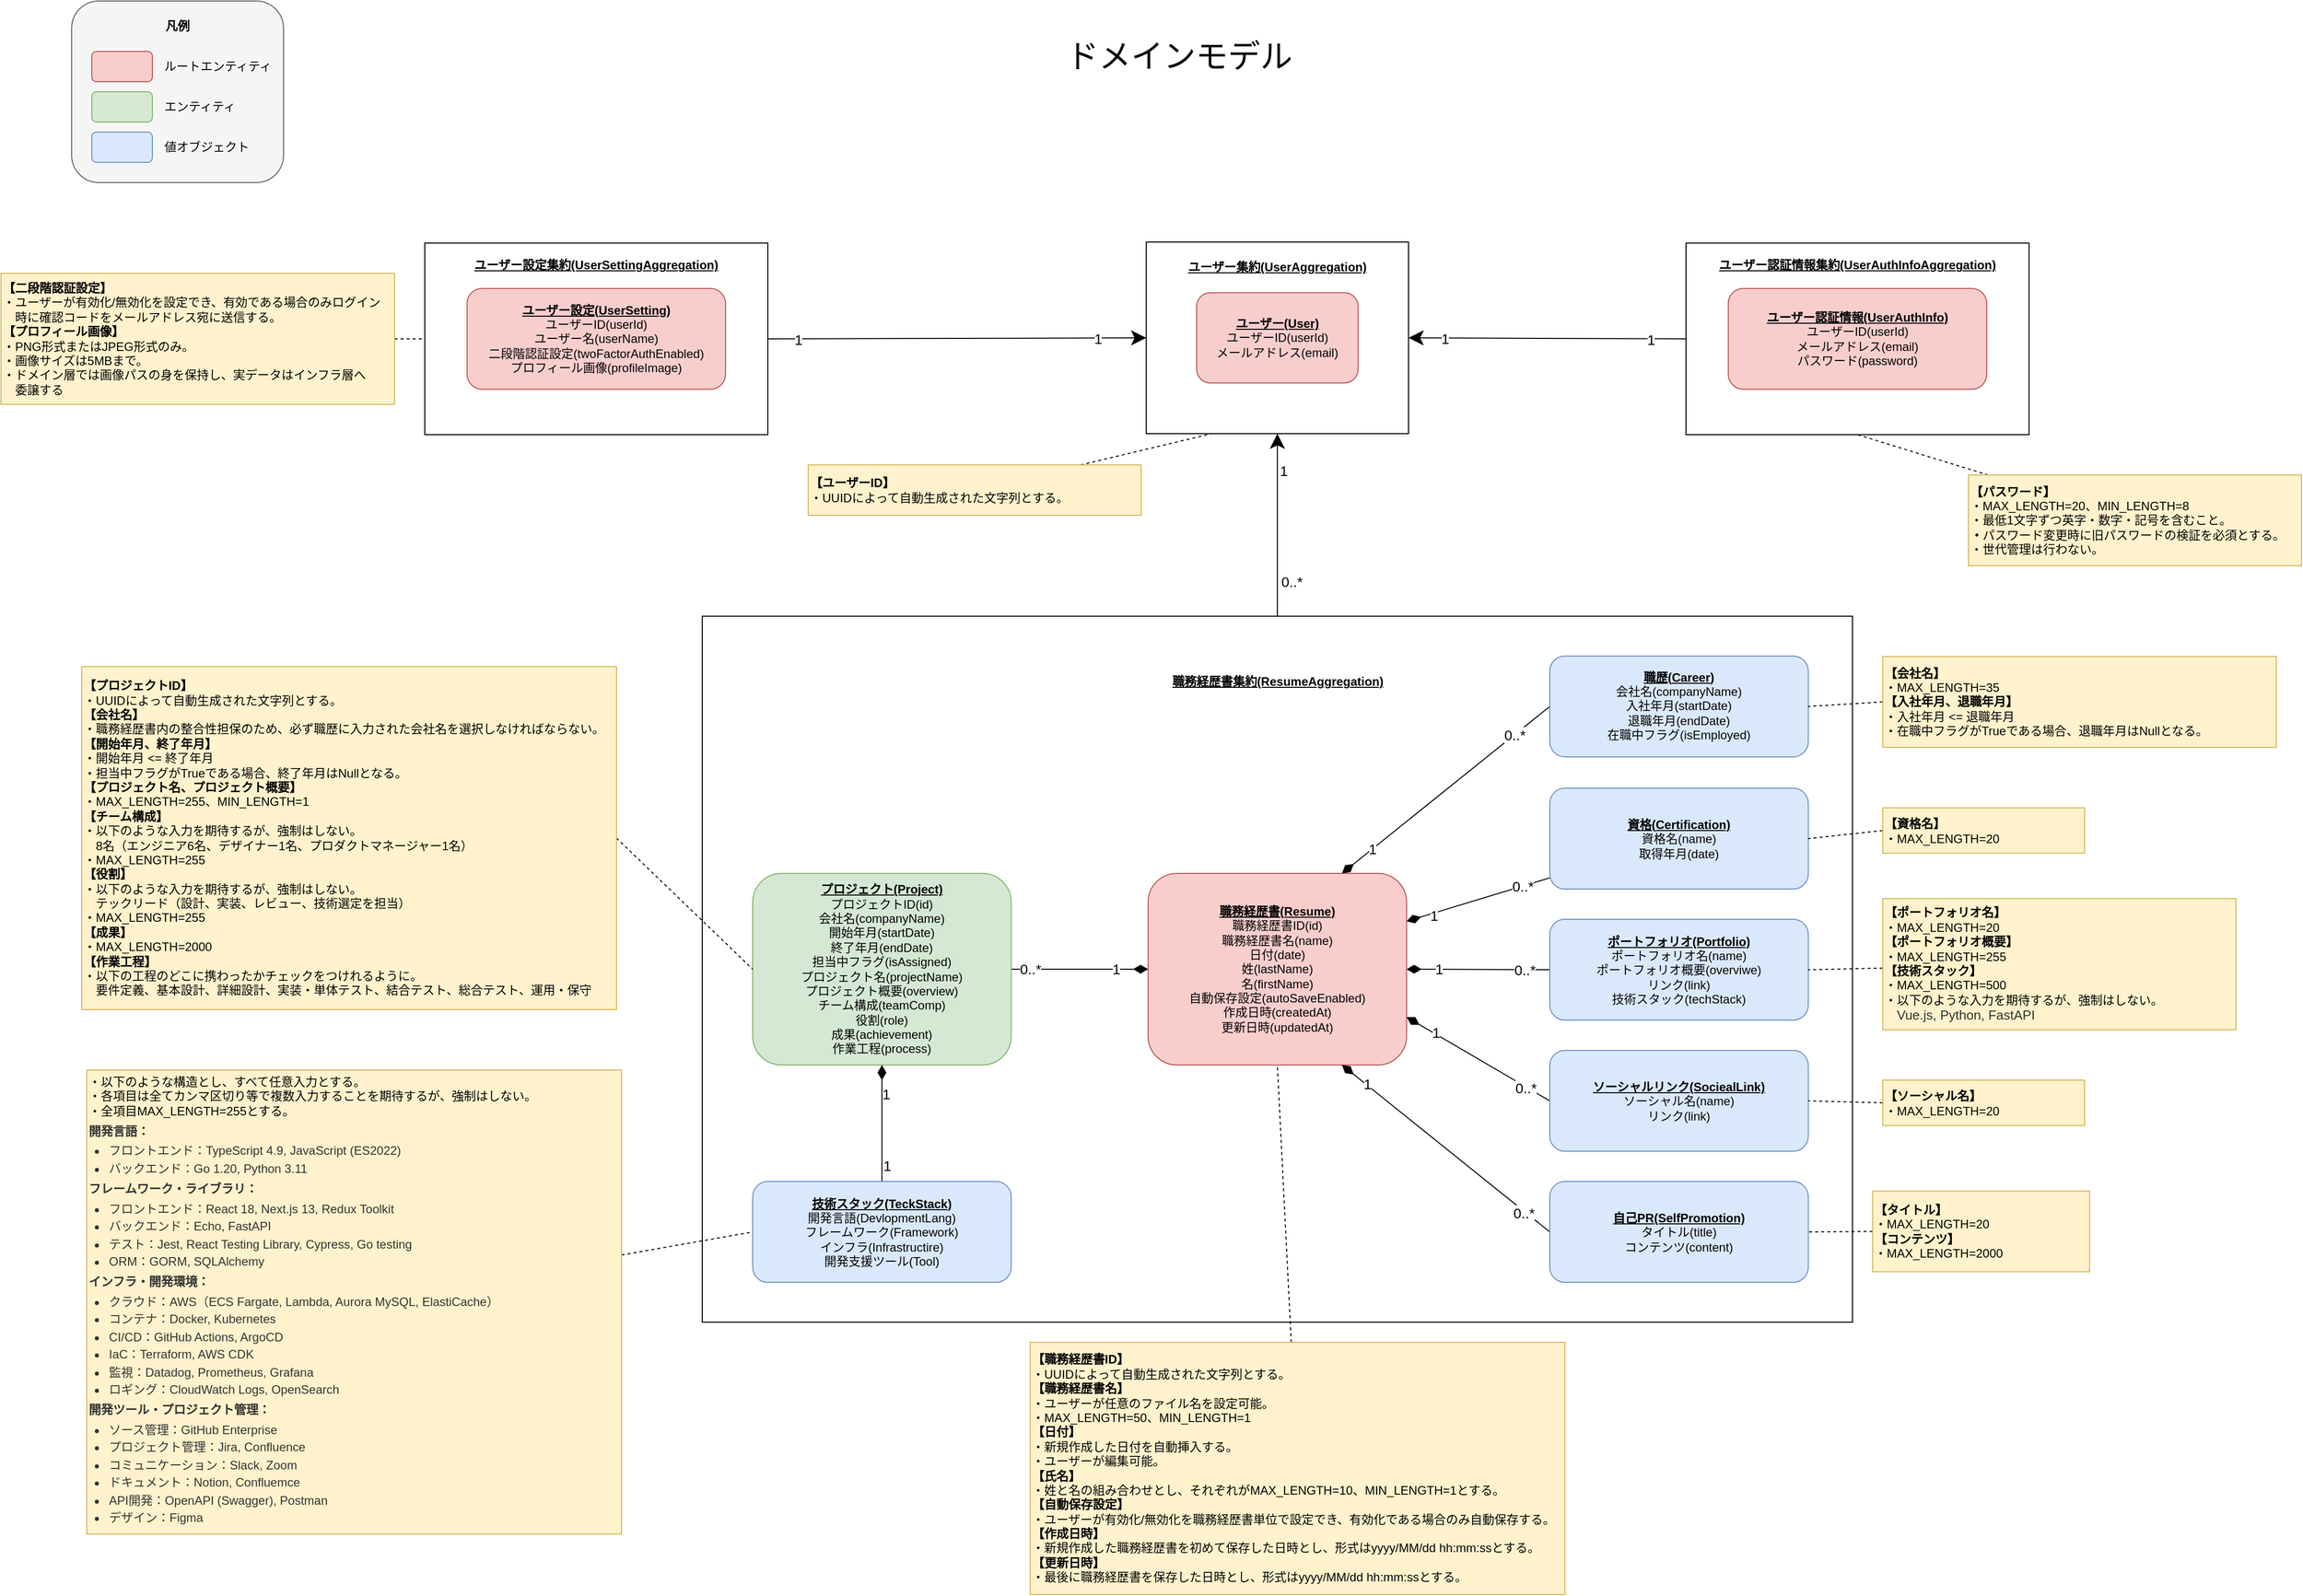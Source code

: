 <mxfile version="26.0.4">
  <diagram name="ページ1" id="oXaW7aQPTFVuqWrh0Pf7">
    <mxGraphModel dx="1912" dy="1139" grid="1" gridSize="10" guides="1" tooltips="1" connect="1" arrows="1" fold="1" page="1" pageScale="1" pageWidth="1169" pageHeight="1654" math="0" shadow="0">
      <root>
        <mxCell id="0" />
        <mxCell id="1" parent="0" />
        <mxCell id="-X1_m2EYrhHD0JWwDC6E-24" value="" style="group" parent="1" vertex="1" connectable="0">
          <mxGeometry x="1700" y="280" width="340" height="190" as="geometry" />
        </mxCell>
        <mxCell id="-X1_m2EYrhHD0JWwDC6E-25" value="" style="rounded=0;whiteSpace=wrap;html=1;align=center;" parent="-X1_m2EYrhHD0JWwDC6E-24" vertex="1">
          <mxGeometry width="340" height="190" as="geometry" />
        </mxCell>
        <mxCell id="-X1_m2EYrhHD0JWwDC6E-26" value="&lt;b&gt;&lt;u&gt;ユーザー認証情報集約(UserAuthInfoAggregation)&lt;/u&gt;&lt;/b&gt;" style="text;html=1;align=center;verticalAlign=middle;whiteSpace=wrap;rounded=0;" parent="-X1_m2EYrhHD0JWwDC6E-24" vertex="1">
          <mxGeometry x="27.02" y="7.037" width="285.95" height="29.999" as="geometry" />
        </mxCell>
        <mxCell id="-X1_m2EYrhHD0JWwDC6E-27" value="&lt;b&gt;&lt;u&gt;ユーザー認証情報(UserAuthInfo)&lt;/u&gt;&lt;/b&gt;&lt;br&gt;ユーザーID(userId)&lt;br&gt;メールアドレス(email)&lt;br&gt;パスワード(password)" style="rounded=1;whiteSpace=wrap;html=1;aspect=fixed;fillColor=#f8cecc;strokeColor=#b85450;" parent="-X1_m2EYrhHD0JWwDC6E-24" vertex="1">
          <mxGeometry x="41.89" y="45.001" width="256.21" height="100" as="geometry" />
        </mxCell>
        <mxCell id="-X1_m2EYrhHD0JWwDC6E-133" value="" style="group" parent="1" vertex="1" connectable="0">
          <mxGeometry x="450" y="280" width="340" height="190" as="geometry" />
        </mxCell>
        <mxCell id="-X1_m2EYrhHD0JWwDC6E-134" value="" style="rounded=0;whiteSpace=wrap;html=1;align=center;" parent="-X1_m2EYrhHD0JWwDC6E-133" vertex="1">
          <mxGeometry width="340" height="190" as="geometry" />
        </mxCell>
        <mxCell id="-X1_m2EYrhHD0JWwDC6E-135" value="&lt;b&gt;&lt;u&gt;ユーザー設定集約(UserSettingAggregation)&lt;/u&gt;&lt;/b&gt;" style="text;html=1;align=center;verticalAlign=middle;whiteSpace=wrap;rounded=0;" parent="-X1_m2EYrhHD0JWwDC6E-133" vertex="1">
          <mxGeometry x="27.02" y="7.037" width="285.95" height="29.999" as="geometry" />
        </mxCell>
        <mxCell id="-X1_m2EYrhHD0JWwDC6E-136" value="&lt;b&gt;&lt;u&gt;ユーザー設定(UserSetting)&lt;/u&gt;&lt;/b&gt;&lt;br&gt;ユーザーID(userId)&lt;br&gt;ユーザー名(userName)&lt;br&gt;二段階認証設定(twoFactorAuthEnabled)&lt;br&gt;プロフィール画像(profileImage)" style="rounded=1;whiteSpace=wrap;html=1;aspect=fixed;fillColor=#f8cecc;strokeColor=#b85450;" parent="-X1_m2EYrhHD0JWwDC6E-133" vertex="1">
          <mxGeometry x="41.89" y="45.001" width="256.21" height="100" as="geometry" />
        </mxCell>
        <mxCell id="-X1_m2EYrhHD0JWwDC6E-205" value="" style="group" parent="1" vertex="1" connectable="0">
          <mxGeometry x="110" y="650" width="2175" height="970" as="geometry" />
        </mxCell>
        <mxCell id="-X1_m2EYrhHD0JWwDC6E-150" value="" style="group;" parent="-X1_m2EYrhHD0JWwDC6E-205" vertex="1" connectable="0">
          <mxGeometry x="615" width="1140" height="730.001" as="geometry" />
        </mxCell>
        <mxCell id="-X1_m2EYrhHD0JWwDC6E-209" style="rounded=0;orthogonalLoop=1;jettySize=auto;html=1;exitX=0.5;exitY=0;exitDx=0;exitDy=0;entryX=0.5;entryY=1;entryDx=0;entryDy=0;endSize=12;" parent="-X1_m2EYrhHD0JWwDC6E-150" source="-X1_m2EYrhHD0JWwDC6E-151" target="-X1_m2EYrhHD0JWwDC6E-2" edge="1">
          <mxGeometry relative="1" as="geometry" />
        </mxCell>
        <mxCell id="-X1_m2EYrhHD0JWwDC6E-210" value="&lt;font style=&quot;font-size: 14px;&quot;&gt;0..*&lt;/font&gt;" style="edgeLabel;html=1;align=center;verticalAlign=middle;resizable=0;points=[];" parent="-X1_m2EYrhHD0JWwDC6E-209" vertex="1" connectable="0">
          <mxGeometry x="-0.624" y="1" relative="1" as="geometry">
            <mxPoint x="15" as="offset" />
          </mxGeometry>
        </mxCell>
        <mxCell id="-X1_m2EYrhHD0JWwDC6E-211" value="&lt;font style=&quot;font-size: 14px;&quot;&gt;1&lt;/font&gt;" style="edgeLabel;html=1;align=center;verticalAlign=middle;resizable=0;points=[];" parent="-X1_m2EYrhHD0JWwDC6E-209" vertex="1" connectable="0">
          <mxGeometry x="0.595" y="-1" relative="1" as="geometry">
            <mxPoint x="5" as="offset" />
          </mxGeometry>
        </mxCell>
        <mxCell id="-X1_m2EYrhHD0JWwDC6E-151" value="" style="rounded=0;whiteSpace=wrap;html=1;align=center;" parent="-X1_m2EYrhHD0JWwDC6E-150" vertex="1">
          <mxGeometry width="1140" height="700" as="geometry" />
        </mxCell>
        <mxCell id="-X1_m2EYrhHD0JWwDC6E-152" value="&lt;b&gt;&lt;u&gt;職務経歴書集約(Resume&lt;/u&gt;&lt;/b&gt;&lt;b&gt;&lt;u&gt;Aggregation)&lt;/u&gt;&lt;/b&gt;" style="text;html=1;align=center;verticalAlign=middle;whiteSpace=wrap;rounded=0;" parent="-X1_m2EYrhHD0JWwDC6E-150" vertex="1">
          <mxGeometry x="90.596" y="20.699" width="958.774" height="88.238" as="geometry" />
        </mxCell>
        <mxCell id="-X1_m2EYrhHD0JWwDC6E-153" value="&lt;b&gt;&lt;u&gt;職務経歴書(Resume)&lt;/u&gt;&lt;/b&gt;&lt;div&gt;職務経歴書ID(id)&lt;br&gt;職務経歴書名(name)&lt;br&gt;日付(date)&lt;br&gt;姓(lastName)&lt;br&gt;名(firstName)&lt;br&gt;自動保存設定(autoSaveEnabled)&lt;/div&gt;&lt;div&gt;作成日時(createdAt)&lt;br&gt;更新日時(updatedAt)&lt;/div&gt;" style="rounded=1;whiteSpace=wrap;html=1;fillColor=#f8cecc;strokeColor=#b85450;" parent="-X1_m2EYrhHD0JWwDC6E-150" vertex="1">
          <mxGeometry x="441.88" y="255.001" width="256.21" height="190" as="geometry" />
        </mxCell>
        <mxCell id="-X1_m2EYrhHD0JWwDC6E-166" style="rounded=0;orthogonalLoop=1;jettySize=auto;html=1;exitX=1;exitY=0.5;exitDx=0;exitDy=0;entryX=0;entryY=0.5;entryDx=0;entryDy=0;endArrow=diamondThin;endFill=1;endSize=12;" parent="-X1_m2EYrhHD0JWwDC6E-150" source="-X1_m2EYrhHD0JWwDC6E-154" target="-X1_m2EYrhHD0JWwDC6E-153" edge="1">
          <mxGeometry relative="1" as="geometry" />
        </mxCell>
        <mxCell id="-X1_m2EYrhHD0JWwDC6E-168" value="&lt;font style=&quot;font-size: 14px;&quot;&gt;0..*&lt;/font&gt;" style="edgeLabel;html=1;align=center;verticalAlign=middle;resizable=0;points=[];" parent="-X1_m2EYrhHD0JWwDC6E-166" vertex="1" connectable="0">
          <mxGeometry x="-0.748" y="-1" relative="1" as="geometry">
            <mxPoint x="2" y="-1" as="offset" />
          </mxGeometry>
        </mxCell>
        <mxCell id="-X1_m2EYrhHD0JWwDC6E-169" value="&lt;font style=&quot;font-size: 14px;&quot;&gt;1&lt;/font&gt;" style="edgeLabel;html=1;align=center;verticalAlign=middle;resizable=0;points=[];" parent="-X1_m2EYrhHD0JWwDC6E-166" vertex="1" connectable="0">
          <mxGeometry x="0.392" y="-2" relative="1" as="geometry">
            <mxPoint x="9" y="-2" as="offset" />
          </mxGeometry>
        </mxCell>
        <mxCell id="-X1_m2EYrhHD0JWwDC6E-154" value="&lt;b&gt;&lt;u&gt;プロジェクト(Project)&lt;/u&gt;&lt;/b&gt;&lt;div&gt;プロジェクトID(id)&lt;br&gt;会社名(companyName)&lt;br&gt;開始年月(startDate)&lt;br&gt;終了年月(endDate)&lt;br&gt;担当中フラグ(isAssigned)&lt;br&gt;プロジェクト名(projectName)&lt;br&gt;プロジェクト概要(overview)&lt;br&gt;チーム構成(teamComp)&lt;br&gt;役割(role)&lt;br&gt;成果(achievement)&lt;br&gt;作業工程(process)&lt;br&gt;&lt;/div&gt;" style="rounded=1;whiteSpace=wrap;html=1;fillColor=#d5e8d4;strokeColor=#82b366;" parent="-X1_m2EYrhHD0JWwDC6E-150" vertex="1">
          <mxGeometry x="50" y="255" width="256.21" height="190" as="geometry" />
        </mxCell>
        <mxCell id="-X1_m2EYrhHD0JWwDC6E-164" style="rounded=0;orthogonalLoop=1;jettySize=auto;html=1;exitX=0;exitY=0.5;exitDx=0;exitDy=0;entryX=0.75;entryY=0;entryDx=0;entryDy=0;endArrow=diamondThin;endFill=1;endSize=12;" parent="-X1_m2EYrhHD0JWwDC6E-150" source="-X1_m2EYrhHD0JWwDC6E-128" target="-X1_m2EYrhHD0JWwDC6E-153" edge="1">
          <mxGeometry relative="1" as="geometry" />
        </mxCell>
        <mxCell id="-X1_m2EYrhHD0JWwDC6E-174" value="&lt;font style=&quot;font-size: 14px;&quot;&gt;1&lt;/font&gt;" style="edgeLabel;html=1;align=center;verticalAlign=middle;resizable=0;points=[];" parent="-X1_m2EYrhHD0JWwDC6E-164" vertex="1" connectable="0">
          <mxGeometry x="0.706" relative="1" as="geometry">
            <mxPoint as="offset" />
          </mxGeometry>
        </mxCell>
        <mxCell id="-X1_m2EYrhHD0JWwDC6E-175" value="&lt;font style=&quot;font-size: 14px;&quot;&gt;0..*&lt;/font&gt;" style="edgeLabel;html=1;align=center;verticalAlign=middle;resizable=0;points=[];" parent="-X1_m2EYrhHD0JWwDC6E-164" vertex="1" connectable="0">
          <mxGeometry x="-0.658" relative="1" as="geometry">
            <mxPoint as="offset" />
          </mxGeometry>
        </mxCell>
        <mxCell id="-X1_m2EYrhHD0JWwDC6E-128" value="&lt;b&gt;&lt;u&gt;職歴(&lt;/u&gt;&lt;/b&gt;&lt;b&gt;&lt;u&gt;Career&lt;/u&gt;&lt;/b&gt;&lt;b&gt;&lt;u&gt;)&lt;/u&gt;&lt;/b&gt;&lt;br&gt;会社名(companyName)&lt;br&gt;入社年月(startDate)&lt;br&gt;退職年月(endDate)&lt;br&gt;在職中フラグ(isEmployed)" style="rounded=1;whiteSpace=wrap;html=1;aspect=fixed;fillColor=#dae8fc;strokeColor=#6c8ebf;" parent="-X1_m2EYrhHD0JWwDC6E-150" vertex="1">
          <mxGeometry x="840" y="39.471" width="256.21" height="100" as="geometry" />
        </mxCell>
        <mxCell id="-X1_m2EYrhHD0JWwDC6E-157" style="rounded=0;orthogonalLoop=1;jettySize=auto;html=1;entryX=1;entryY=0.25;entryDx=0;entryDy=0;endArrow=diamondThin;endFill=1;endSize=12;" parent="-X1_m2EYrhHD0JWwDC6E-150" source="-X1_m2EYrhHD0JWwDC6E-132" target="-X1_m2EYrhHD0JWwDC6E-153" edge="1">
          <mxGeometry relative="1" as="geometry" />
        </mxCell>
        <mxCell id="-X1_m2EYrhHD0JWwDC6E-176" value="&lt;font style=&quot;font-size: 14px;&quot;&gt;1&lt;/font&gt;" style="edgeLabel;html=1;align=center;verticalAlign=middle;resizable=0;points=[];" parent="-X1_m2EYrhHD0JWwDC6E-157" vertex="1" connectable="0">
          <mxGeometry x="0.633" y="2" relative="1" as="geometry">
            <mxPoint as="offset" />
          </mxGeometry>
        </mxCell>
        <mxCell id="-X1_m2EYrhHD0JWwDC6E-177" value="&lt;font style=&quot;font-size: 14px;&quot;&gt;0..*&lt;/font&gt;" style="edgeLabel;html=1;align=center;verticalAlign=middle;resizable=0;points=[];" parent="-X1_m2EYrhHD0JWwDC6E-157" vertex="1" connectable="0">
          <mxGeometry x="-0.612" y="1" relative="1" as="geometry">
            <mxPoint y="-1" as="offset" />
          </mxGeometry>
        </mxCell>
        <mxCell id="-X1_m2EYrhHD0JWwDC6E-132" value="&lt;b&gt;&lt;u&gt;資格(&lt;/u&gt;&lt;/b&gt;&lt;u style=&quot;&quot;&gt;&lt;b&gt;Certification)&lt;/b&gt;&lt;/u&gt;&lt;br&gt;資格名(name)&lt;br&gt;取得年月(date)" style="rounded=1;whiteSpace=wrap;html=1;aspect=fixed;fillColor=#dae8fc;strokeColor=#6c8ebf;" parent="-X1_m2EYrhHD0JWwDC6E-150" vertex="1">
          <mxGeometry x="840" y="170.541" width="256.21" height="100" as="geometry" />
        </mxCell>
        <mxCell id="-X1_m2EYrhHD0JWwDC6E-161" style="rounded=0;orthogonalLoop=1;jettySize=auto;html=1;exitX=0;exitY=0.5;exitDx=0;exitDy=0;entryX=1;entryY=0.5;entryDx=0;entryDy=0;endArrow=diamondThin;endFill=1;endSize=12;" parent="-X1_m2EYrhHD0JWwDC6E-150" source="-X1_m2EYrhHD0JWwDC6E-140" target="-X1_m2EYrhHD0JWwDC6E-153" edge="1">
          <mxGeometry relative="1" as="geometry" />
        </mxCell>
        <mxCell id="-X1_m2EYrhHD0JWwDC6E-178" value="&lt;font style=&quot;font-size: 14px;&quot;&gt;1&lt;/font&gt;" style="edgeLabel;html=1;align=center;verticalAlign=middle;resizable=0;points=[];" parent="-X1_m2EYrhHD0JWwDC6E-161" vertex="1" connectable="0">
          <mxGeometry x="0.569" relative="1" as="geometry">
            <mxPoint x="1" as="offset" />
          </mxGeometry>
        </mxCell>
        <mxCell id="-X1_m2EYrhHD0JWwDC6E-179" value="&lt;font style=&quot;font-size: 14px;&quot;&gt;0..*&lt;/font&gt;" style="edgeLabel;html=1;align=center;verticalAlign=middle;resizable=0;points=[];" parent="-X1_m2EYrhHD0JWwDC6E-161" vertex="1" connectable="0">
          <mxGeometry x="-0.652" y="2" relative="1" as="geometry">
            <mxPoint x="-1" y="-2" as="offset" />
          </mxGeometry>
        </mxCell>
        <mxCell id="-X1_m2EYrhHD0JWwDC6E-140" value="&lt;u style=&quot;&quot;&gt;&lt;b&gt;ポートフォリオ(Portfolio)&lt;/b&gt;&lt;/u&gt;&lt;br&gt;ポートフォリオ名(name)&lt;br&gt;ポートフォリオ概要(overviwe)&lt;br&gt;リンク(link)&lt;br&gt;技術スタック(techStack)" style="rounded=1;whiteSpace=wrap;html=1;aspect=fixed;fillColor=#dae8fc;strokeColor=#6c8ebf;" parent="-X1_m2EYrhHD0JWwDC6E-150" vertex="1">
          <mxGeometry x="840" y="300.541" width="256.21" height="100" as="geometry" />
        </mxCell>
        <mxCell id="-X1_m2EYrhHD0JWwDC6E-162" style="rounded=0;orthogonalLoop=1;jettySize=auto;html=1;exitX=0;exitY=0.5;exitDx=0;exitDy=0;entryX=1;entryY=0.75;entryDx=0;entryDy=0;endArrow=diamondThin;endFill=1;endSize=12;" parent="-X1_m2EYrhHD0JWwDC6E-150" source="-X1_m2EYrhHD0JWwDC6E-145" target="-X1_m2EYrhHD0JWwDC6E-153" edge="1">
          <mxGeometry relative="1" as="geometry" />
        </mxCell>
        <mxCell id="-X1_m2EYrhHD0JWwDC6E-180" value="&lt;font style=&quot;font-size: 14px;&quot;&gt;1&lt;/font&gt;" style="edgeLabel;html=1;align=center;verticalAlign=middle;resizable=0;points=[];" parent="-X1_m2EYrhHD0JWwDC6E-162" vertex="1" connectable="0">
          <mxGeometry x="0.616" y="-1" relative="1" as="geometry">
            <mxPoint x="1" as="offset" />
          </mxGeometry>
        </mxCell>
        <mxCell id="-X1_m2EYrhHD0JWwDC6E-181" value="&lt;font style=&quot;font-size: 14px;&quot;&gt;0..*&lt;/font&gt;" style="edgeLabel;html=1;align=center;verticalAlign=middle;resizable=0;points=[];" parent="-X1_m2EYrhHD0JWwDC6E-162" vertex="1" connectable="0">
          <mxGeometry x="-0.674" y="3" relative="1" as="geometry">
            <mxPoint x="1" y="-2" as="offset" />
          </mxGeometry>
        </mxCell>
        <mxCell id="-X1_m2EYrhHD0JWwDC6E-145" value="&lt;div&gt;&lt;b&gt;&lt;u&gt;ソーシャルリンク(SociealLink)&lt;/u&gt;&lt;/b&gt;&lt;br&gt;ソーシャル名(name)&lt;br&gt;リンク(link)&lt;br&gt;&lt;/div&gt;" style="rounded=1;whiteSpace=wrap;html=1;aspect=fixed;fillColor=#dae8fc;strokeColor=#6c8ebf;" parent="-X1_m2EYrhHD0JWwDC6E-150" vertex="1">
          <mxGeometry x="840" y="430.541" width="256.21" height="100" as="geometry" />
        </mxCell>
        <mxCell id="-X1_m2EYrhHD0JWwDC6E-163" style="rounded=0;orthogonalLoop=1;jettySize=auto;html=1;exitX=0;exitY=0.5;exitDx=0;exitDy=0;entryX=0.75;entryY=1;entryDx=0;entryDy=0;endArrow=diamondThin;endFill=1;endSize=12;" parent="-X1_m2EYrhHD0JWwDC6E-150" source="-X1_m2EYrhHD0JWwDC6E-149" target="-X1_m2EYrhHD0JWwDC6E-153" edge="1">
          <mxGeometry relative="1" as="geometry" />
        </mxCell>
        <mxCell id="-X1_m2EYrhHD0JWwDC6E-182" value="&lt;font style=&quot;font-size: 14px;&quot;&gt;1&lt;/font&gt;" style="edgeLabel;html=1;align=center;verticalAlign=middle;resizable=0;points=[];" parent="-X1_m2EYrhHD0JWwDC6E-163" vertex="1" connectable="0">
          <mxGeometry x="0.776" y="3" relative="1" as="geometry">
            <mxPoint x="3" y="-2" as="offset" />
          </mxGeometry>
        </mxCell>
        <mxCell id="-X1_m2EYrhHD0JWwDC6E-183" value="&lt;font style=&quot;font-size: 14px;&quot;&gt;0..*&lt;/font&gt;" style="edgeLabel;html=1;align=center;verticalAlign=middle;resizable=0;points=[];" parent="-X1_m2EYrhHD0JWwDC6E-163" vertex="1" connectable="0">
          <mxGeometry x="-0.752" y="3" relative="1" as="geometry">
            <mxPoint x="1" as="offset" />
          </mxGeometry>
        </mxCell>
        <mxCell id="-X1_m2EYrhHD0JWwDC6E-149" value="&lt;div&gt;&lt;b&gt;&lt;u&gt;自己PR(SelfPromotion)&lt;/u&gt;&lt;/b&gt;&lt;br&gt;タイトル(title)&lt;br&gt;コンテンツ(content)&lt;br&gt;&lt;/div&gt;" style="rounded=1;whiteSpace=wrap;html=1;aspect=fixed;fillColor=#dae8fc;strokeColor=#6c8ebf;" parent="-X1_m2EYrhHD0JWwDC6E-150" vertex="1">
          <mxGeometry x="840" y="560.541" width="256.21" height="100" as="geometry" />
        </mxCell>
        <mxCell id="-X1_m2EYrhHD0JWwDC6E-167" style="rounded=0;orthogonalLoop=1;jettySize=auto;html=1;exitX=0.5;exitY=0;exitDx=0;exitDy=0;entryX=0.5;entryY=1;entryDx=0;entryDy=0;endArrow=diamondThin;endFill=1;targetPerimeterSpacing=0;endSize=12;" parent="-X1_m2EYrhHD0JWwDC6E-150" source="-X1_m2EYrhHD0JWwDC6E-155" target="-X1_m2EYrhHD0JWwDC6E-154" edge="1">
          <mxGeometry relative="1" as="geometry" />
        </mxCell>
        <mxCell id="-X1_m2EYrhHD0JWwDC6E-170" value="&lt;font style=&quot;font-size: 14px;&quot;&gt;1&lt;/font&gt;" style="edgeLabel;html=1;align=center;verticalAlign=middle;resizable=0;points=[];" parent="-X1_m2EYrhHD0JWwDC6E-167" vertex="1" connectable="0">
          <mxGeometry x="0.504" y="-3" relative="1" as="geometry">
            <mxPoint x="1" as="offset" />
          </mxGeometry>
        </mxCell>
        <mxCell id="-X1_m2EYrhHD0JWwDC6E-171" value="&lt;font style=&quot;font-size: 14px;&quot;&gt;1&lt;/font&gt;" style="edgeLabel;html=1;align=center;verticalAlign=middle;resizable=0;points=[];" parent="-X1_m2EYrhHD0JWwDC6E-167" vertex="1" connectable="0">
          <mxGeometry x="-0.72" y="-1" relative="1" as="geometry">
            <mxPoint x="4" as="offset" />
          </mxGeometry>
        </mxCell>
        <mxCell id="-X1_m2EYrhHD0JWwDC6E-155" value="&lt;b&gt;&lt;u&gt;技術スタック(TeckStack)&lt;/u&gt;&lt;/b&gt;&lt;div&gt;開発言語(DevlopmentLang)&lt;br&gt;フレームワーク(Framework)&lt;br&gt;インフラ(Infrastructire)&lt;br&gt;開発支援ツール(Tool)&lt;/div&gt;" style="rounded=1;whiteSpace=wrap;html=1;fillColor=#dae8fc;strokeColor=#6c8ebf;" parent="-X1_m2EYrhHD0JWwDC6E-150" vertex="1">
          <mxGeometry x="50" y="560.54" width="256.21" height="100" as="geometry" />
        </mxCell>
        <mxCell id="-X1_m2EYrhHD0JWwDC6E-17" value="" style="group" parent="-X1_m2EYrhHD0JWwDC6E-150" vertex="1" connectable="0">
          <mxGeometry x="440" y="-371" width="260" height="190" as="geometry" />
        </mxCell>
        <mxCell id="-X1_m2EYrhHD0JWwDC6E-2" value="" style="rounded=0;whiteSpace=wrap;html=1;align=center;" parent="-X1_m2EYrhHD0JWwDC6E-17" vertex="1">
          <mxGeometry width="260" height="190" as="geometry" />
        </mxCell>
        <mxCell id="-X1_m2EYrhHD0JWwDC6E-3" value="&lt;b&gt;&lt;u&gt;ユーザー集約(UserAggregation)&lt;/u&gt;&lt;/b&gt;" style="text;html=1;align=center;verticalAlign=middle;whiteSpace=wrap;rounded=0;" parent="-X1_m2EYrhHD0JWwDC6E-17" vertex="1">
          <mxGeometry x="40" y="10.0" width="180" height="30.0" as="geometry" />
        </mxCell>
        <mxCell id="-X1_m2EYrhHD0JWwDC6E-8" value="&lt;b&gt;&lt;u&gt;ユーザー(User)&lt;/u&gt;&lt;/b&gt;&lt;br&gt;ユーザーID(userId)&lt;br&gt;メールアドレス(email)" style="rounded=1;whiteSpace=wrap;html=1;fillColor=#f8cecc;strokeColor=#b85450;" parent="-X1_m2EYrhHD0JWwDC6E-17" vertex="1">
          <mxGeometry x="50" y="50.294" width="160" height="89.412" as="geometry" />
        </mxCell>
        <mxCell id="-X1_m2EYrhHD0JWwDC6E-189" style="rounded=0;orthogonalLoop=1;jettySize=auto;html=1;entryX=0.5;entryY=1;entryDx=0;entryDy=0;dashed=1;endArrow=none;endFill=0;" parent="-X1_m2EYrhHD0JWwDC6E-205" source="-X1_m2EYrhHD0JWwDC6E-188" target="-X1_m2EYrhHD0JWwDC6E-153" edge="1">
          <mxGeometry relative="1" as="geometry" />
        </mxCell>
        <mxCell id="-X1_m2EYrhHD0JWwDC6E-188" value="&lt;span style=&quot;&quot;&gt;&lt;b&gt;【職務経歴書ID】&lt;/b&gt;&lt;/span&gt;&lt;br style=&quot;&quot;&gt;&lt;span style=&quot;&quot;&gt;・UUIDによって自動生成された文字列とする。&lt;/span&gt;&lt;br style=&quot;&quot;&gt;&lt;span style=&quot;&quot;&gt;&lt;b&gt;【職務経歴書名】&lt;/b&gt;&lt;/span&gt;&lt;br style=&quot;&quot;&gt;&lt;span style=&quot;&quot;&gt;・ユーザーが任意のファイル名を設定可能。&lt;/span&gt;&lt;br style=&quot;&quot;&gt;&lt;span style=&quot;&quot;&gt;・MAX_LENGTH=50、MIN_LENGTH=1&lt;/span&gt;&lt;br style=&quot;&quot;&gt;&lt;span style=&quot;&quot;&gt;&lt;b&gt;【日付】&lt;/b&gt;&lt;/span&gt;&lt;br style=&quot;&quot;&gt;&lt;span style=&quot;&quot;&gt;・新規作成した日付を自動挿入する。&lt;/span&gt;&lt;br style=&quot;&quot;&gt;&lt;span style=&quot;&quot;&gt;・ユーザーが編集可能。&lt;br&gt;&lt;b&gt;【氏名】&lt;/b&gt;&lt;br&gt;・姓と名の組み合わせとし、それぞれがMAX_LENGTH=10、MIN_LENGTH=1とする。&lt;br&gt;&lt;b&gt;【自動保存設定】&lt;/b&gt;&lt;br&gt;・ユーザーが有効化/無効化を職務経歴書単位で設定でき、有効化である場合のみ自動保存する。&lt;/span&gt;&lt;div&gt;&lt;b&gt;【作成日時】&lt;/b&gt;&lt;br&gt;・新規作成した職務経歴書を初めて保存した日時とし、形式はyyyy/MM/dd hh:mm:ssとする。&lt;br&gt;&lt;b&gt;【更新日時】&lt;/b&gt;&lt;br&gt;・最後に職務経歴書を保存した日時とし、&lt;span style=&quot;background-color: initial;&quot;&gt;形式はyyyy/MM/dd hh:mm:ssとする。&lt;/span&gt;&lt;/div&gt;" style="rounded=0;whiteSpace=wrap;html=1;fillColor=#fff2cc;strokeColor=#d6b656;align=left;" parent="-X1_m2EYrhHD0JWwDC6E-205" vertex="1">
          <mxGeometry x="940" y="720" width="530" height="250" as="geometry" />
        </mxCell>
        <mxCell id="-X1_m2EYrhHD0JWwDC6E-191" style="rounded=0;orthogonalLoop=1;jettySize=auto;html=1;entryX=0;entryY=0.5;entryDx=0;entryDy=0;endArrow=none;endFill=0;dashed=1;" parent="-X1_m2EYrhHD0JWwDC6E-205" source="-X1_m2EYrhHD0JWwDC6E-190" target="-X1_m2EYrhHD0JWwDC6E-155" edge="1">
          <mxGeometry relative="1" as="geometry" />
        </mxCell>
        <mxCell id="-X1_m2EYrhHD0JWwDC6E-190" value="・以下のような構造とし、すべて任意入力とする。&lt;br&gt;・各項目は全てカンマ区切り等で複数入力することを期待するが、強制はしない。&lt;br&gt;・全項目MAX_LENGTH=255とする。&lt;br&gt;&lt;div&gt;&lt;p style=&quot;margin: 5px 0px; color: rgb(51, 51, 51); font-size: 13px;&quot;&gt;&lt;strong style=&quot;font-size: 12px;&quot;&gt;&lt;font face=&quot;Helvetica&quot;&gt;開発言語：&lt;/font&gt;&lt;/strong&gt;&lt;/p&gt;&lt;ul style=&quot;margin: 5px 0px; padding-left: 20px; color: rgb(51, 51, 51); font-size: 13px;&quot;&gt;&lt;li style=&quot;margin-bottom: 3px; font-size: 12px;&quot;&gt;&lt;font face=&quot;Helvetica&quot;&gt;フロントエンド：TypeScript 4.9, JavaScript (ES2022)&lt;/font&gt;&lt;/li&gt;&lt;li style=&quot;margin-bottom: 3px; font-size: 12px;&quot;&gt;&lt;font face=&quot;Helvetica&quot;&gt;バックエンド：Go 1.20, Python 3.11&lt;/font&gt;&lt;/li&gt;&lt;/ul&gt;&lt;p style=&quot;margin: 5px 0px; color: rgb(51, 51, 51); font-size: 13px;&quot;&gt;&lt;strong style=&quot;font-size: 12px;&quot;&gt;&lt;font face=&quot;Helvetica&quot;&gt;フレームワーク・ライブラリ：&lt;/font&gt;&lt;/strong&gt;&lt;/p&gt;&lt;ul style=&quot;margin: 5px 0px; padding-left: 20px; color: rgb(51, 51, 51); font-size: 13px;&quot;&gt;&lt;li style=&quot;margin-bottom: 3px; font-size: 12px;&quot;&gt;&lt;font face=&quot;Helvetica&quot;&gt;フロントエンド：React 18, Next.js 13, Redux Toolkit&lt;/font&gt;&lt;/li&gt;&lt;li style=&quot;margin-bottom: 3px; font-size: 12px;&quot;&gt;&lt;font face=&quot;Helvetica&quot;&gt;バックエンド：Echo, FastAPI&lt;/font&gt;&lt;/li&gt;&lt;li style=&quot;margin-bottom: 3px; font-size: 12px;&quot;&gt;&lt;font face=&quot;Helvetica&quot;&gt;テスト：Jest, React Testing Library, Cypress, Go testing&lt;/font&gt;&lt;/li&gt;&lt;li style=&quot;margin-bottom: 3px; font-size: 12px;&quot;&gt;&lt;font face=&quot;Helvetica&quot;&gt;ORM：GORM, SQLAlchemy&lt;/font&gt;&lt;/li&gt;&lt;/ul&gt;&lt;p style=&quot;margin: 5px 0px; color: rgb(51, 51, 51); font-size: 13px;&quot;&gt;&lt;strong style=&quot;font-size: 12px;&quot;&gt;&lt;font face=&quot;Helvetica&quot;&gt;インフラ・開発環境：&lt;/font&gt;&lt;/strong&gt;&lt;/p&gt;&lt;ul style=&quot;margin: 5px 0px; padding-left: 20px; color: rgb(51, 51, 51); font-size: 13px;&quot;&gt;&lt;li style=&quot;margin-bottom: 3px; font-size: 12px;&quot;&gt;&lt;font face=&quot;Helvetica&quot;&gt;クラウド：AWS（ECS Fargate, Lambda, Aurora MySQL, ElastiCache）&lt;/font&gt;&lt;/li&gt;&lt;li style=&quot;margin-bottom: 3px; font-size: 12px;&quot;&gt;&lt;font face=&quot;Helvetica&quot;&gt;コンテナ：Docker, Kubernetes&lt;/font&gt;&lt;/li&gt;&lt;li style=&quot;margin-bottom: 3px; font-size: 12px;&quot;&gt;&lt;font face=&quot;Helvetica&quot;&gt;CI/CD：GitHub Actions, ArgoCD&lt;/font&gt;&lt;/li&gt;&lt;li style=&quot;margin-bottom: 3px; font-size: 12px;&quot;&gt;&lt;font face=&quot;Helvetica&quot;&gt;IaC：Terraform, AWS CDK&lt;/font&gt;&lt;/li&gt;&lt;li style=&quot;margin-bottom: 3px; font-size: 12px;&quot;&gt;&lt;font face=&quot;Helvetica&quot;&gt;監視：Datadog, Prometheus, Grafana&lt;/font&gt;&lt;/li&gt;&lt;li style=&quot;margin-bottom: 3px; font-size: 12px;&quot;&gt;&lt;font face=&quot;Helvetica&quot;&gt;ロギング：CloudWatch Logs, OpenSearch&lt;/font&gt;&lt;/li&gt;&lt;/ul&gt;&lt;p style=&quot;margin: 5px 0px; color: rgb(51, 51, 51); font-size: 13px;&quot;&gt;&lt;strong style=&quot;font-size: 12px;&quot;&gt;&lt;font face=&quot;Helvetica&quot;&gt;開発ツール・プロジェクト管理：&lt;/font&gt;&lt;/strong&gt;&lt;/p&gt;&lt;ul style=&quot;margin: 5px 0px; padding-left: 20px; color: rgb(51, 51, 51); font-size: 13px;&quot;&gt;&lt;li style=&quot;margin-bottom: 3px; font-size: 12px;&quot;&gt;&lt;font face=&quot;Helvetica&quot;&gt;ソース管理：GitHub Enterprise&lt;/font&gt;&lt;/li&gt;&lt;li style=&quot;margin-bottom: 3px; font-size: 12px;&quot;&gt;&lt;font face=&quot;Helvetica&quot;&gt;プロジェクト管理：Jira, Confluence&lt;/font&gt;&lt;/li&gt;&lt;li style=&quot;margin-bottom: 3px; font-size: 12px;&quot;&gt;&lt;font face=&quot;Helvetica&quot;&gt;コミュニケーション：Slack, Zoom&lt;/font&gt;&lt;/li&gt;&lt;li style=&quot;margin-bottom: 3px; font-size: 12px;&quot;&gt;&lt;font face=&quot;Helvetica&quot;&gt;ドキュメント：Notion, Confluemce&lt;/font&gt;&lt;/li&gt;&lt;li style=&quot;margin-bottom: 3px; font-size: 12px;&quot;&gt;&lt;font face=&quot;Helvetica&quot;&gt;API開発：OpenAPI (Swagger), Postman&lt;/font&gt;&lt;/li&gt;&lt;li style=&quot;margin-bottom: 3px; font-size: 12px;&quot;&gt;&lt;font face=&quot;Helvetica&quot;&gt;デザイン：Figma&lt;/font&gt;&lt;/li&gt;&lt;/ul&gt;&lt;/div&gt;" style="rounded=0;whiteSpace=wrap;html=1;fillColor=#fff2cc;strokeColor=#d6b656;align=left;" parent="-X1_m2EYrhHD0JWwDC6E-205" vertex="1">
          <mxGeometry x="5" y="450" width="530" height="460" as="geometry" />
        </mxCell>
        <mxCell id="-X1_m2EYrhHD0JWwDC6E-193" style="rounded=0;orthogonalLoop=1;jettySize=auto;html=1;exitX=1;exitY=0.5;exitDx=0;exitDy=0;entryX=0;entryY=0.5;entryDx=0;entryDy=0;strokeColor=default;dashed=1;endArrow=none;endFill=0;" parent="-X1_m2EYrhHD0JWwDC6E-205" source="-X1_m2EYrhHD0JWwDC6E-192" target="-X1_m2EYrhHD0JWwDC6E-154" edge="1">
          <mxGeometry relative="1" as="geometry" />
        </mxCell>
        <mxCell id="-X1_m2EYrhHD0JWwDC6E-192" value="&lt;span style=&quot;&quot;&gt;&lt;b&gt;【プロジェクトID】&lt;/b&gt;&lt;/span&gt;&lt;br style=&quot;&quot;&gt;&lt;span style=&quot;&quot;&gt;・UUIDによって自動生成された文字列とする。&lt;/span&gt;&lt;br style=&quot;&quot;&gt;&lt;span style=&quot;&quot;&gt;&lt;b&gt;【会社名】&lt;/b&gt;&lt;/span&gt;&lt;br style=&quot;&quot;&gt;&lt;span style=&quot;&quot;&gt;・職務経歴書内の整合性担保のため、必ず職歴に入力された会社名を選択しなければならない。&lt;/span&gt;&lt;br style=&quot;&quot;&gt;&lt;span style=&quot;&quot;&gt;&lt;b&gt;【開始年月、終了年月】&lt;/b&gt;&lt;/span&gt;&lt;br style=&quot;&quot;&gt;&lt;span style=&quot;&quot;&gt;・開始年月 &amp;lt;= 終了年月&lt;br&gt;&lt;/span&gt;&lt;span style=&quot;&quot;&gt;・担当&lt;/span&gt;中フラグがTrueである場合、終了年月はNullとなる。&lt;span style=&quot;&quot;&gt;&lt;br&gt;&lt;b&gt;【プロジェクト名、プロジェクト概要】&lt;/b&gt;&lt;br&gt;・MAX_LENGTH=255、MIN_LENGTH=1&lt;br&gt;&lt;b&gt;【チーム構成】&lt;/b&gt;&lt;br&gt;・以下のような入力を期待するが、強制はしない。&lt;/span&gt;&lt;div&gt;&lt;span style=&quot;&quot;&gt;　8名（エンジニア6名、デザイナー1名、プロダクトマネージャー1名）&lt;br&gt;・MAX_LENGTH=255&lt;br&gt;&lt;b&gt;【役割】&lt;/b&gt;&lt;br&gt;&lt;/span&gt;・以下のような入力を期待するが、強制はしない。&lt;br&gt;　テックリード（設計、実装、レビュー、技術選定を担当）&lt;br&gt;&lt;span style=&quot;&quot;&gt;・MAX_LENGTH=255&lt;br&gt;&lt;b&gt;【成果】&lt;/b&gt;&lt;br&gt;・MAX_LENGTH=2000&lt;br&gt;&lt;b&gt;【作業工程】&lt;/b&gt;&lt;br&gt;・以下の工程のどこに携わったかチェックをつけれるように。&lt;br&gt;　要件定義、基本設計、詳細設計、実装・単体テスト、結合テスト、総合テスト、運用・保守&lt;/span&gt;&lt;/div&gt;" style="rounded=0;whiteSpace=wrap;html=1;fillColor=#fff2cc;strokeColor=#d6b656;align=left;" parent="-X1_m2EYrhHD0JWwDC6E-205" vertex="1">
          <mxGeometry y="50" width="530" height="340" as="geometry" />
        </mxCell>
        <mxCell id="-X1_m2EYrhHD0JWwDC6E-200" style="rounded=0;orthogonalLoop=1;jettySize=auto;html=1;exitX=0;exitY=0.5;exitDx=0;exitDy=0;entryX=1;entryY=0.5;entryDx=0;entryDy=0;dashed=1;endArrow=none;endFill=0;" parent="-X1_m2EYrhHD0JWwDC6E-205" source="-X1_m2EYrhHD0JWwDC6E-194" target="-X1_m2EYrhHD0JWwDC6E-128" edge="1">
          <mxGeometry relative="1" as="geometry" />
        </mxCell>
        <mxCell id="-X1_m2EYrhHD0JWwDC6E-194" value="&lt;span style=&quot;&quot;&gt;&lt;b&gt;【会社名】&lt;/b&gt;&lt;/span&gt;&lt;br style=&quot;&quot;&gt;&lt;span style=&quot;&quot;&gt;・MAX_LENGTH=35&lt;/span&gt;&lt;br style=&quot;&quot;&gt;&lt;span style=&quot;&quot;&gt;&lt;b&gt;【入社年月、退職年月】&lt;/b&gt;&lt;/span&gt;&lt;br style=&quot;&quot;&gt;・入社年月 &amp;lt;= 退職年月&lt;br&gt;・在職中フラグがTrueである場合、退職年月はNullとなる。" style="rounded=0;whiteSpace=wrap;html=1;fillColor=#fff2cc;strokeColor=#d6b656;align=left;" parent="-X1_m2EYrhHD0JWwDC6E-205" vertex="1">
          <mxGeometry x="1785" y="40" width="390" height="90" as="geometry" />
        </mxCell>
        <mxCell id="-X1_m2EYrhHD0JWwDC6E-201" style="rounded=0;orthogonalLoop=1;jettySize=auto;html=1;exitX=0;exitY=0.5;exitDx=0;exitDy=0;entryX=1;entryY=0.5;entryDx=0;entryDy=0;endArrow=none;endFill=0;dashed=1;" parent="-X1_m2EYrhHD0JWwDC6E-205" source="-X1_m2EYrhHD0JWwDC6E-195" target="-X1_m2EYrhHD0JWwDC6E-132" edge="1">
          <mxGeometry relative="1" as="geometry" />
        </mxCell>
        <mxCell id="-X1_m2EYrhHD0JWwDC6E-195" value="&lt;span style=&quot;&quot;&gt;&lt;b&gt;【資格名】&lt;/b&gt;&lt;/span&gt;&lt;br style=&quot;&quot;&gt;&lt;span style=&quot;&quot;&gt;・MAX_LENGTH=20&lt;/span&gt;" style="rounded=0;whiteSpace=wrap;html=1;fillColor=#fff2cc;strokeColor=#d6b656;align=left;" parent="-X1_m2EYrhHD0JWwDC6E-205" vertex="1">
          <mxGeometry x="1785" y="190" width="200" height="45" as="geometry" />
        </mxCell>
        <mxCell id="-X1_m2EYrhHD0JWwDC6E-202" style="rounded=0;orthogonalLoop=1;jettySize=auto;html=1;entryX=1;entryY=0.5;entryDx=0;entryDy=0;endArrow=none;endFill=0;dashed=1;" parent="-X1_m2EYrhHD0JWwDC6E-205" source="-X1_m2EYrhHD0JWwDC6E-196" target="-X1_m2EYrhHD0JWwDC6E-140" edge="1">
          <mxGeometry relative="1" as="geometry" />
        </mxCell>
        <mxCell id="-X1_m2EYrhHD0JWwDC6E-196" value="&lt;span style=&quot;&quot;&gt;&lt;b&gt;【ポートフォリオ名】&lt;/b&gt;&lt;/span&gt;&lt;br style=&quot;&quot;&gt;&lt;span style=&quot;&quot;&gt;・MAX_LENGTH=20&lt;/span&gt;&lt;br style=&quot;&quot;&gt;&lt;span style=&quot;&quot;&gt;&lt;b&gt;【ポートフォリオ概要】&lt;/b&gt;&lt;/span&gt;&lt;br style=&quot;&quot;&gt;・MAX_LENGTH=255&lt;br&gt;&lt;b&gt;【技術スタック】&lt;/b&gt;&lt;br&gt;・MAX_LENGTH=500&lt;br&gt;・以下のような入力を期待するが、強制はしない。&lt;br&gt;　&lt;span style=&quot;color: rgb(51, 51, 51); font-size: 13px;&quot;&gt;&lt;font face=&quot;Helvetica&quot;&gt;Vue.js, Python, FastAPI&lt;/font&gt;&lt;/span&gt;" style="rounded=0;whiteSpace=wrap;html=1;fillColor=#fff2cc;strokeColor=#d6b656;align=left;" parent="-X1_m2EYrhHD0JWwDC6E-205" vertex="1">
          <mxGeometry x="1785" y="280" width="350" height="130" as="geometry" />
        </mxCell>
        <mxCell id="-X1_m2EYrhHD0JWwDC6E-203" style="rounded=0;orthogonalLoop=1;jettySize=auto;html=1;exitX=0;exitY=0.5;exitDx=0;exitDy=0;entryX=1;entryY=0.5;entryDx=0;entryDy=0;endArrow=none;endFill=0;dashed=1;" parent="-X1_m2EYrhHD0JWwDC6E-205" source="-X1_m2EYrhHD0JWwDC6E-198" target="-X1_m2EYrhHD0JWwDC6E-145" edge="1">
          <mxGeometry relative="1" as="geometry" />
        </mxCell>
        <mxCell id="-X1_m2EYrhHD0JWwDC6E-198" value="&lt;span style=&quot;&quot;&gt;&lt;b&gt;【ソーシャル名】&lt;/b&gt;&lt;/span&gt;&lt;br style=&quot;&quot;&gt;&lt;span style=&quot;&quot;&gt;・MAX_LENGTH=20&lt;/span&gt;" style="rounded=0;whiteSpace=wrap;html=1;fillColor=#fff2cc;strokeColor=#d6b656;align=left;" parent="-X1_m2EYrhHD0JWwDC6E-205" vertex="1">
          <mxGeometry x="1785" y="460" width="200" height="45" as="geometry" />
        </mxCell>
        <mxCell id="-X1_m2EYrhHD0JWwDC6E-204" style="rounded=0;orthogonalLoop=1;jettySize=auto;html=1;exitX=0;exitY=0.5;exitDx=0;exitDy=0;entryX=1;entryY=0.5;entryDx=0;entryDy=0;endArrow=none;endFill=0;dashed=1;" parent="-X1_m2EYrhHD0JWwDC6E-205" source="-X1_m2EYrhHD0JWwDC6E-199" target="-X1_m2EYrhHD0JWwDC6E-149" edge="1">
          <mxGeometry relative="1" as="geometry" />
        </mxCell>
        <mxCell id="-X1_m2EYrhHD0JWwDC6E-199" value="&lt;span style=&quot;&quot;&gt;&lt;b&gt;【タイトル】&lt;/b&gt;&lt;/span&gt;&lt;br style=&quot;&quot;&gt;&lt;span style=&quot;&quot;&gt;・MAX_LENGTH=20&lt;/span&gt;&lt;br style=&quot;&quot;&gt;&lt;span style=&quot;&quot;&gt;&lt;b&gt;【コンテンツ】&lt;/b&gt;&lt;/span&gt;&lt;br style=&quot;&quot;&gt;・MAX_LENGTH=2000" style="rounded=0;whiteSpace=wrap;html=1;fillColor=#fff2cc;strokeColor=#d6b656;align=left;" parent="-X1_m2EYrhHD0JWwDC6E-205" vertex="1">
          <mxGeometry x="1775" y="570" width="215" height="80" as="geometry" />
        </mxCell>
        <mxCell id="-X1_m2EYrhHD0JWwDC6E-212" style="rounded=0;orthogonalLoop=1;jettySize=auto;html=1;exitX=1;exitY=0.5;exitDx=0;exitDy=0;entryX=0;entryY=0.5;entryDx=0;entryDy=0;endSize=12;" parent="1" source="-X1_m2EYrhHD0JWwDC6E-134" target="-X1_m2EYrhHD0JWwDC6E-2" edge="1">
          <mxGeometry relative="1" as="geometry" />
        </mxCell>
        <mxCell id="-X1_m2EYrhHD0JWwDC6E-213" value="&lt;font style=&quot;font-size: 14px;&quot;&gt;1&lt;/font&gt;" style="edgeLabel;html=1;align=center;verticalAlign=middle;resizable=0;points=[];" parent="-X1_m2EYrhHD0JWwDC6E-212" vertex="1" connectable="0">
          <mxGeometry x="-0.842" y="-3" relative="1" as="geometry">
            <mxPoint y="-2" as="offset" />
          </mxGeometry>
        </mxCell>
        <mxCell id="-X1_m2EYrhHD0JWwDC6E-214" value="&lt;font style=&quot;font-size: 14px;&quot;&gt;1&lt;/font&gt;" style="edgeLabel;html=1;align=center;verticalAlign=middle;resizable=0;points=[];" parent="-X1_m2EYrhHD0JWwDC6E-212" vertex="1" connectable="0">
          <mxGeometry x="0.744" y="-2" relative="1" as="geometry">
            <mxPoint y="-1" as="offset" />
          </mxGeometry>
        </mxCell>
        <mxCell id="-X1_m2EYrhHD0JWwDC6E-215" style="rounded=0;orthogonalLoop=1;jettySize=auto;html=1;exitX=0;exitY=0.5;exitDx=0;exitDy=0;entryX=1;entryY=0.5;entryDx=0;entryDy=0;endSize=12;" parent="1" source="-X1_m2EYrhHD0JWwDC6E-25" target="-X1_m2EYrhHD0JWwDC6E-2" edge="1">
          <mxGeometry relative="1" as="geometry" />
        </mxCell>
        <mxCell id="-X1_m2EYrhHD0JWwDC6E-216" value="&lt;font style=&quot;font-size: 14px;&quot;&gt;1&lt;/font&gt;" style="edgeLabel;html=1;align=center;verticalAlign=middle;resizable=0;points=[];" parent="-X1_m2EYrhHD0JWwDC6E-215" vertex="1" connectable="0">
          <mxGeometry x="0.738" y="1" relative="1" as="geometry">
            <mxPoint as="offset" />
          </mxGeometry>
        </mxCell>
        <mxCell id="-X1_m2EYrhHD0JWwDC6E-217" value="&lt;font style=&quot;font-size: 14px;&quot;&gt;1&lt;/font&gt;" style="edgeLabel;html=1;align=center;verticalAlign=middle;resizable=0;points=[];" parent="-X1_m2EYrhHD0JWwDC6E-215" vertex="1" connectable="0">
          <mxGeometry x="-0.746" y="1" relative="1" as="geometry">
            <mxPoint as="offset" />
          </mxGeometry>
        </mxCell>
        <mxCell id="-X1_m2EYrhHD0JWwDC6E-221" style="rounded=0;orthogonalLoop=1;jettySize=auto;html=1;exitX=1;exitY=0.5;exitDx=0;exitDy=0;entryX=0;entryY=0.5;entryDx=0;entryDy=0;endArrow=none;endFill=0;dashed=1;" parent="1" source="-X1_m2EYrhHD0JWwDC6E-218" target="-X1_m2EYrhHD0JWwDC6E-134" edge="1">
          <mxGeometry relative="1" as="geometry" />
        </mxCell>
        <mxCell id="-X1_m2EYrhHD0JWwDC6E-218" value="&lt;span style=&quot;&quot;&gt;&lt;b&gt;【二段階認証設定】&lt;/b&gt;&lt;/span&gt;&lt;br style=&quot;&quot;&gt;&lt;span style=&quot;&quot;&gt;・ユーザーが有効化/無効化を設定でき、有効である場合のみログイン&lt;br&gt;&lt;/span&gt;　時に確認コードをメールアドレス宛に送信する。&lt;br style=&quot;&quot;&gt;&lt;span style=&quot;&quot;&gt;&lt;b&gt;【プロフィール画像】&lt;/b&gt;&lt;/span&gt;&lt;br style=&quot;&quot;&gt;・PNG形式またはJPEG形式のみ。&lt;br&gt;・画像サイズは5MBまで。&lt;br&gt;・ドメイン層では画像パスの身を保持し、実データはインフラ層へ&lt;br&gt;　委譲する" style="rounded=0;whiteSpace=wrap;html=1;fillColor=#fff2cc;strokeColor=#d6b656;align=left;" parent="1" vertex="1">
          <mxGeometry x="30" y="310" width="390" height="130" as="geometry" />
        </mxCell>
        <mxCell id="-X1_m2EYrhHD0JWwDC6E-223" style="rounded=0;orthogonalLoop=1;jettySize=auto;html=1;entryX=0.5;entryY=1;entryDx=0;entryDy=0;endArrow=none;endFill=0;dashed=1;" parent="1" source="-X1_m2EYrhHD0JWwDC6E-222" target="-X1_m2EYrhHD0JWwDC6E-25" edge="1">
          <mxGeometry relative="1" as="geometry" />
        </mxCell>
        <mxCell id="-X1_m2EYrhHD0JWwDC6E-222" value="&lt;span style=&quot;&quot;&gt;&lt;b&gt;【パスワード】&lt;/b&gt;&lt;/span&gt;&lt;br style=&quot;&quot;&gt;&lt;span style=&quot;&quot;&gt;・MAX_LENGTH=20、MIN_LENGTH=8&lt;br&gt;&lt;/span&gt;・最低1文字ずつ英字・数字・記号を含むこと。&lt;br style=&quot;&quot;&gt;&lt;b&gt;・&lt;/b&gt;パスワード変更時に旧パスワードの検証を必須とする。&lt;br&gt;・世代管理は行わない。" style="rounded=0;whiteSpace=wrap;html=1;fillColor=#fff2cc;strokeColor=#d6b656;align=left;" parent="1" vertex="1">
          <mxGeometry x="1980" y="510" width="330" height="90" as="geometry" />
        </mxCell>
        <mxCell id="-X1_m2EYrhHD0JWwDC6E-225" style="rounded=0;orthogonalLoop=1;jettySize=auto;html=1;entryX=0.25;entryY=1;entryDx=0;entryDy=0;endArrow=none;endFill=0;dashed=1;" parent="1" source="-X1_m2EYrhHD0JWwDC6E-224" target="-X1_m2EYrhHD0JWwDC6E-2" edge="1">
          <mxGeometry relative="1" as="geometry" />
        </mxCell>
        <mxCell id="-X1_m2EYrhHD0JWwDC6E-224" value="&lt;span style=&quot;&quot;&gt;&lt;b&gt;【ユーザーID】&lt;/b&gt;&lt;/span&gt;&lt;br style=&quot;&quot;&gt;&lt;span style=&quot;&quot;&gt;・&lt;/span&gt;UUIDによって自動生成された文字列とする。" style="rounded=0;whiteSpace=wrap;html=1;fillColor=#fff2cc;strokeColor=#d6b656;align=left;" parent="1" vertex="1">
          <mxGeometry x="830" y="500" width="330" height="50" as="geometry" />
        </mxCell>
        <mxCell id="-X1_m2EYrhHD0JWwDC6E-234" value="" style="group" parent="1" vertex="1" connectable="0">
          <mxGeometry x="100" y="40" width="210" height="180" as="geometry" />
        </mxCell>
        <mxCell id="-X1_m2EYrhHD0JWwDC6E-226" value="" style="rounded=1;whiteSpace=wrap;html=1;fillColor=#f5f5f5;fontColor=#333333;strokeColor=#666666;" parent="-X1_m2EYrhHD0JWwDC6E-234" vertex="1">
          <mxGeometry width="210" height="180" as="geometry" />
        </mxCell>
        <mxCell id="-X1_m2EYrhHD0JWwDC6E-227" value="" style="rounded=1;whiteSpace=wrap;html=1;fillColor=#f8cecc;strokeColor=#b85450;" parent="-X1_m2EYrhHD0JWwDC6E-234" vertex="1">
          <mxGeometry x="20" y="50" width="60" height="30" as="geometry" />
        </mxCell>
        <mxCell id="-X1_m2EYrhHD0JWwDC6E-228" value="" style="rounded=1;whiteSpace=wrap;html=1;fillColor=#d5e8d4;strokeColor=#82b366;" parent="-X1_m2EYrhHD0JWwDC6E-234" vertex="1">
          <mxGeometry x="20" y="90" width="60" height="30" as="geometry" />
        </mxCell>
        <mxCell id="-X1_m2EYrhHD0JWwDC6E-229" value="" style="rounded=1;whiteSpace=wrap;html=1;fillColor=#dae8fc;strokeColor=#6c8ebf;" parent="-X1_m2EYrhHD0JWwDC6E-234" vertex="1">
          <mxGeometry x="20" y="130" width="60" height="30" as="geometry" />
        </mxCell>
        <mxCell id="-X1_m2EYrhHD0JWwDC6E-230" value="ルートエンティティ" style="text;html=1;align=center;verticalAlign=middle;whiteSpace=wrap;rounded=0;" parent="-X1_m2EYrhHD0JWwDC6E-234" vertex="1">
          <mxGeometry x="90" y="50" width="110" height="30" as="geometry" />
        </mxCell>
        <mxCell id="-X1_m2EYrhHD0JWwDC6E-231" value="エンティティ" style="text;html=1;align=left;verticalAlign=middle;whiteSpace=wrap;rounded=0;" parent="-X1_m2EYrhHD0JWwDC6E-234" vertex="1">
          <mxGeometry x="90" y="90" width="110" height="30" as="geometry" />
        </mxCell>
        <mxCell id="-X1_m2EYrhHD0JWwDC6E-232" value="値オブジェクト" style="text;html=1;align=left;verticalAlign=middle;whiteSpace=wrap;rounded=0;" parent="-X1_m2EYrhHD0JWwDC6E-234" vertex="1">
          <mxGeometry x="90" y="130" width="110" height="30" as="geometry" />
        </mxCell>
        <mxCell id="-X1_m2EYrhHD0JWwDC6E-233" value="&lt;b&gt;凡例&lt;/b&gt;" style="text;html=1;align=center;verticalAlign=middle;whiteSpace=wrap;rounded=0;" parent="-X1_m2EYrhHD0JWwDC6E-234" vertex="1">
          <mxGeometry x="75" y="10" width="60" height="30" as="geometry" />
        </mxCell>
        <mxCell id="-X1_m2EYrhHD0JWwDC6E-235" value="&lt;font style=&quot;font-size: 32px;&quot;&gt;ドメインモデル&lt;/font&gt;" style="text;html=1;align=center;verticalAlign=middle;whiteSpace=wrap;rounded=0;" parent="1" vertex="1">
          <mxGeometry x="1052.5" y="80" width="290" height="30" as="geometry" />
        </mxCell>
      </root>
    </mxGraphModel>
  </diagram>
</mxfile>
